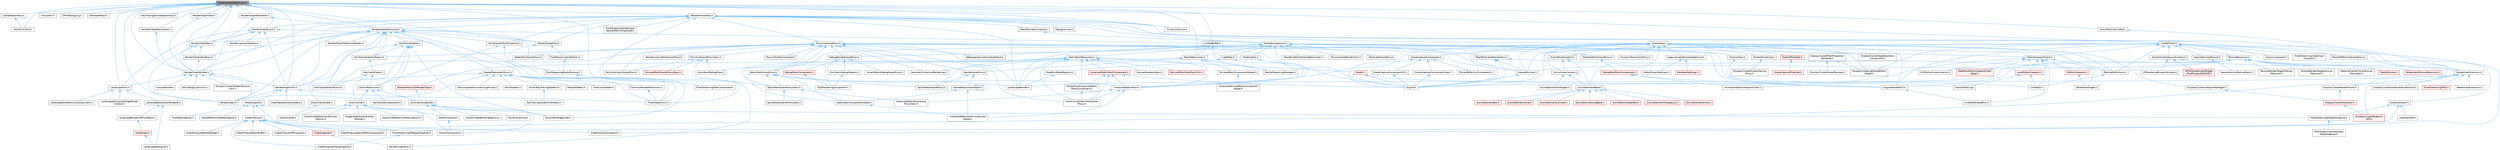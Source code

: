 digraph "RenderGraphDefinitions.h"
{
 // INTERACTIVE_SVG=YES
 // LATEX_PDF_SIZE
  bgcolor="transparent";
  edge [fontname=Helvetica,fontsize=10,labelfontname=Helvetica,labelfontsize=10];
  node [fontname=Helvetica,fontsize=10,shape=box,height=0.2,width=0.4];
  Node1 [id="Node000001",label="RenderGraphDefinitions.h",height=0.2,width=0.4,color="gray40", fillcolor="grey60", style="filled", fontcolor="black",tooltip=" "];
  Node1 -> Node2 [id="edge1_Node000001_Node000002",dir="back",color="steelblue1",style="solid",tooltip=" "];
  Node2 [id="Node000002",label="CachedGeometry.h",height=0.2,width=0.4,color="grey40", fillcolor="white", style="filled",URL="$dc/d60/CachedGeometry_8h.html",tooltip=" "];
  Node2 -> Node3 [id="edge2_Node000002_Node000003",dir="back",color="steelblue1",style="solid",tooltip=" "];
  Node3 [id="Node000003",label="GPUSkinCache.h",height=0.2,width=0.4,color="grey40", fillcolor="white", style="filled",URL="$d0/d2d/GPUSkinCache_8h.html",tooltip=" "];
  Node1 -> Node4 [id="edge3_Node000001_Node000004",dir="back",color="steelblue1",style="solid",tooltip=" "];
  Node4 [id="Node000004",label="FXSystem.h",height=0.2,width=0.4,color="grey40", fillcolor="white", style="filled",URL="$d5/daa/FXSystem_8h.html",tooltip=" "];
  Node1 -> Node5 [id="edge4_Node000001_Node000005",dir="back",color="steelblue1",style="solid",tooltip=" "];
  Node5 [id="Node000005",label="GPUMessaging.h",height=0.2,width=0.4,color="grey40", fillcolor="white", style="filled",URL="$d2/d19/GPUMessaging_8h.html",tooltip=" "];
  Node1 -> Node3 [id="edge5_Node000001_Node000003",dir="back",color="steelblue1",style="solid",tooltip=" "];
  Node1 -> Node6 [id="edge6_Node000001_Node000006",dir="back",color="steelblue1",style="solid",tooltip=" "];
  Node6 [id="Node000006",label="GenerateMips.h",height=0.2,width=0.4,color="grey40", fillcolor="white", style="filled",URL="$db/d90/GenerateMips_8h.html",tooltip=" "];
  Node1 -> Node7 [id="edge7_Node000001_Node000007",dir="back",color="steelblue1",style="solid",tooltip=" "];
  Node7 [id="Node000007",label="LandscapeUtils.h",height=0.2,width=0.4,color="grey40", fillcolor="white", style="filled",URL="$d0/dc0/LandscapeUtils_8h.html",tooltip=" "];
  Node7 -> Node8 [id="edge8_Node000007_Node000008",dir="back",color="steelblue1",style="solid",tooltip=" "];
  Node8 [id="Node000008",label="LandscapeEditLayerMergeRender\lContext.h",height=0.2,width=0.4,color="grey40", fillcolor="white", style="filled",URL="$d1/d40/LandscapeEditLayerMergeRenderContext_8h.html",tooltip=" "];
  Node7 -> Node9 [id="edge9_Node000007_Node000009",dir="back",color="steelblue1",style="solid",tooltip=" "];
  Node9 [id="Node000009",label="LandscapeEditLayerRenderer.h",height=0.2,width=0.4,color="grey40", fillcolor="white", style="filled",URL="$d4/ddf/LandscapeEditLayerRenderer_8h.html",tooltip=" "];
  Node9 -> Node10 [id="edge10_Node000009_Node000010",dir="back",color="steelblue1",style="solid",tooltip=" "];
  Node10 [id="Node000010",label="LandscapeBlueprintBrushBase.h",height=0.2,width=0.4,color="grey40", fillcolor="white", style="filled",URL="$d5/de5/LandscapeBlueprintBrushBase_8h.html",tooltip=" "];
  Node10 -> Node11 [id="edge11_Node000010_Node000011",dir="back",color="steelblue1",style="solid",tooltip=" "];
  Node11 [id="Node000011",label="Landscape.h",height=0.2,width=0.4,color="red", fillcolor="#FFF0F0", style="filled",URL="$d5/dd6/Landscape_8h.html",tooltip=" "];
  Node11 -> Node13 [id="edge12_Node000011_Node000013",dir="back",color="steelblue1",style="solid",tooltip=" "];
  Node13 [id="Node000013",label="LandscapeEditLayer.h",height=0.2,width=0.4,color="grey40", fillcolor="white", style="filled",URL="$d2/d34/LandscapeEditLayer_8h.html",tooltip=" "];
  Node9 -> Node13 [id="edge13_Node000009_Node000013",dir="back",color="steelblue1",style="solid",tooltip=" "];
  Node7 -> Node17 [id="edge14_Node000007_Node000017",dir="back",color="steelblue1",style="solid",tooltip=" "];
  Node17 [id="Node000017",label="LandscapeEditResourcesSubsystem.h",height=0.2,width=0.4,color="grey40", fillcolor="white", style="filled",URL="$db/d28/LandscapeEditResourcesSubsystem_8h.html",tooltip=" "];
  Node1 -> Node18 [id="edge15_Node000001_Node000018",dir="back",color="steelblue1",style="solid",tooltip=" "];
  Node18 [id="Node000018",label="NaniteResources.h",height=0.2,width=0.4,color="grey40", fillcolor="white", style="filled",URL="$d7/d8b/NaniteResources_8h.html",tooltip=" "];
  Node18 -> Node19 [id="edge16_Node000018_Node000019",dir="back",color="steelblue1",style="solid",tooltip=" "];
  Node19 [id="Node000019",label="NaniteSceneProxy.h",height=0.2,width=0.4,color="grey40", fillcolor="white", style="filled",URL="$de/dae/NaniteSceneProxy_8h.html",tooltip=" "];
  Node19 -> Node20 [id="edge17_Node000019_Node000020",dir="back",color="steelblue1",style="solid",tooltip=" "];
  Node20 [id="Node000020",label="NaniteResourcesHelper.h",height=0.2,width=0.4,color="grey40", fillcolor="white", style="filled",URL="$dc/d48/NaniteResourcesHelper_8h.html",tooltip=" "];
  Node20 -> Node21 [id="edge18_Node000020_Node000021",dir="back",color="steelblue1",style="solid",tooltip=" "];
  Node21 [id="Node000021",label="InstancedStaticMeshComponent\lHelper.h",height=0.2,width=0.4,color="grey40", fillcolor="white", style="filled",URL="$dc/dc7/InstancedStaticMeshComponentHelper_8h.html",tooltip=" "];
  Node20 -> Node20 [id="edge19_Node000020_Node000020",dir="back",color="steelblue1",style="solid",tooltip=" "];
  Node20 -> Node22 [id="edge20_Node000020_Node000022",dir="back",color="steelblue1",style="solid",tooltip=" "];
  Node22 [id="Node000022",label="StaticMeshComponentHelper.h",height=0.2,width=0.4,color="grey40", fillcolor="white", style="filled",URL="$dc/dc1/StaticMeshComponentHelper_8h.html",tooltip=" "];
  Node22 -> Node21 [id="edge21_Node000022_Node000021",dir="back",color="steelblue1",style="solid",tooltip=" "];
  Node19 -> Node23 [id="edge22_Node000019_Node000023",dir="back",color="steelblue1",style="solid",tooltip=" "];
  Node23 [id="Node000023",label="SplineMeshSceneProxy.h",height=0.2,width=0.4,color="grey40", fillcolor="white", style="filled",URL="$dd/dcb/SplineMeshSceneProxy_8h.html",tooltip=" "];
  Node18 -> Node24 [id="edge23_Node000018_Node000024",dir="back",color="steelblue1",style="solid",tooltip=" "];
  Node24 [id="Node000024",label="NaniteStreamingManager.h",height=0.2,width=0.4,color="grey40", fillcolor="white", style="filled",URL="$d2/d3f/NaniteStreamingManager_8h.html",tooltip=" "];
  Node18 -> Node25 [id="edge24_Node000018_Node000025",dir="back",color="steelblue1",style="solid",tooltip=" "];
  Node25 [id="Node000025",label="SkinnedMeshComponentHelper.h",height=0.2,width=0.4,color="grey40", fillcolor="white", style="filled",URL="$db/d81/SkinnedMeshComponentHelper_8h.html",tooltip=" "];
  Node25 -> Node26 [id="edge25_Node000025_Node000026",dir="back",color="steelblue1",style="solid",tooltip=" "];
  Node26 [id="Node000026",label="InstancedSkinnedMeshComponent\lHelper.h",height=0.2,width=0.4,color="grey40", fillcolor="white", style="filled",URL="$d1/d86/InstancedSkinnedMeshComponentHelper_8h.html",tooltip=" "];
  Node18 -> Node27 [id="edge26_Node000018_Node000027",dir="back",color="steelblue1",style="solid",tooltip=" "];
  Node27 [id="Node000027",label="StaticMeshSceneProxyDesc.h",height=0.2,width=0.4,color="grey40", fillcolor="white", style="filled",URL="$d0/d31/StaticMeshSceneProxyDesc_8h.html",tooltip=" "];
  Node27 -> Node28 [id="edge27_Node000027_Node000028",dir="back",color="steelblue1",style="solid",tooltip=" "];
  Node28 [id="Node000028",label="InstancedStaticMeshScene\lProxyDesc.h",height=0.2,width=0.4,color="grey40", fillcolor="white", style="filled",URL="$db/dcf/InstancedStaticMeshSceneProxyDesc_8h.html",tooltip=" "];
  Node27 -> Node29 [id="edge28_Node000027_Node000029",dir="back",color="steelblue1",style="solid",tooltip=" "];
  Node29 [id="Node000029",label="SplineMeshSceneProxyDesc.h",height=0.2,width=0.4,color="grey40", fillcolor="white", style="filled",URL="$db/d1b/SplineMeshSceneProxyDesc_8h.html",tooltip=" "];
  Node1 -> Node30 [id="edge29_Node000001_Node000030",dir="back",color="steelblue1",style="solid",tooltip=" "];
  Node30 [id="Node000030",label="PixelShaderUtils.h",height=0.2,width=0.4,color="grey40", fillcolor="white", style="filled",URL="$d1/dc7/PixelShaderUtils_8h.html",tooltip=" "];
  Node1 -> Node31 [id="edge30_Node000001_Node000031",dir="back",color="steelblue1",style="solid",tooltip=" "];
  Node31 [id="Node000031",label="RayTracingSkinnedGeometry.h",height=0.2,width=0.4,color="grey40", fillcolor="white", style="filled",URL="$d3/dea/RayTracingSkinnedGeometry_8h.html",tooltip=" "];
  Node1 -> Node32 [id="edge31_Node000001_Node000032",dir="back",color="steelblue1",style="solid",tooltip=" "];
  Node32 [id="Node000032",label="RenderGraph.h",height=0.2,width=0.4,color="grey40", fillcolor="white", style="filled",URL="$d7/dd9/RenderGraph_8h.html",tooltip=" "];
  Node1 -> Node33 [id="edge32_Node000001_Node000033",dir="back",color="steelblue1",style="solid",tooltip=" "];
  Node33 [id="Node000033",label="RenderGraphBlackboard.h",height=0.2,width=0.4,color="grey40", fillcolor="white", style="filled",URL="$d4/d32/RenderGraphBlackboard_8h.html",tooltip=" "];
  Node33 -> Node34 [id="edge33_Node000033_Node000034",dir="back",color="steelblue1",style="solid",tooltip=" "];
  Node34 [id="Node000034",label="RenderGraphBuilder.h",height=0.2,width=0.4,color="grey40", fillcolor="white", style="filled",URL="$d4/d7b/RenderGraphBuilder_8h.html",tooltip=" "];
  Node34 -> Node35 [id="edge34_Node000034_Node000035",dir="back",color="steelblue1",style="solid",tooltip=" "];
  Node35 [id="Node000035",label="CanvasRender.h",height=0.2,width=0.4,color="grey40", fillcolor="white", style="filled",URL="$d8/d32/CanvasRender_8h.html",tooltip=" "];
  Node34 -> Node36 [id="edge35_Node000034_Node000036",dir="back",color="steelblue1",style="solid",tooltip=" "];
  Node36 [id="Node000036",label="GPUDebugCrashUtils.h",height=0.2,width=0.4,color="grey40", fillcolor="white", style="filled",URL="$d4/df2/GPUDebugCrashUtils_8h.html",tooltip=" "];
  Node34 -> Node37 [id="edge36_Node000034_Node000037",dir="back",color="steelblue1",style="solid",tooltip=" "];
  Node37 [id="Node000037",label="IDisplayClusterShadersTexture\lUtils.h",height=0.2,width=0.4,color="grey40", fillcolor="white", style="filled",URL="$d3/d83/IDisplayClusterShadersTextureUtils_8h.html",tooltip=" "];
  Node34 -> Node7 [id="edge37_Node000034_Node000007",dir="back",color="steelblue1",style="solid",tooltip=" "];
  Node34 -> Node32 [id="edge38_Node000034_Node000032",dir="back",color="steelblue1",style="solid",tooltip=" "];
  Node34 -> Node38 [id="edge39_Node000034_Node000038",dir="back",color="steelblue1",style="solid",tooltip=" "];
  Node38 [id="Node000038",label="RenderGraphUtils.h",height=0.2,width=0.4,color="grey40", fillcolor="white", style="filled",URL="$d6/d45/RenderGraphUtils_8h.html",tooltip=" "];
  Node38 -> Node39 [id="edge40_Node000038_Node000039",dir="back",color="steelblue1",style="solid",tooltip=" "];
  Node39 [id="Node000039",label="ClearReplacementShaders.h",height=0.2,width=0.4,color="grey40", fillcolor="white", style="filled",URL="$d9/d4e/ClearReplacementShaders_8h.html",tooltip=" "];
  Node38 -> Node40 [id="edge41_Node000038_Node000040",dir="back",color="steelblue1",style="solid",tooltip=" "];
  Node40 [id="Node000040",label="MediaCapture.h",height=0.2,width=0.4,color="grey40", fillcolor="white", style="filled",URL="$d2/d9c/MediaCapture_8h.html",tooltip=" "];
  Node40 -> Node41 [id="edge42_Node000040_Node000041",dir="back",color="steelblue1",style="solid",tooltip=" "];
  Node41 [id="Node000041",label="FileMediaCapture.h",height=0.2,width=0.4,color="grey40", fillcolor="white", style="filled",URL="$da/d0b/FileMediaCapture_8h.html",tooltip=" "];
  Node40 -> Node42 [id="edge43_Node000040_Node000042",dir="back",color="steelblue1",style="solid",tooltip=" "];
  Node42 [id="Node000042",label="PixelStreaming2MediaIOCapture.h",height=0.2,width=0.4,color="grey40", fillcolor="white", style="filled",URL="$d3/d67/PixelStreaming2MediaIOCapture_8h.html",tooltip=" "];
  Node42 -> Node43 [id="edge44_Node000042_Node000043",dir="back",color="steelblue1",style="solid",tooltip=" "];
  Node43 [id="Node000043",label="VideoProducerMediaCapture.h",height=0.2,width=0.4,color="grey40", fillcolor="white", style="filled",URL="$db/df1/VideoProducerMediaCapture_8h.html",tooltip=" "];
  Node40 -> Node44 [id="edge45_Node000040_Node000044",dir="back",color="steelblue1",style="solid",tooltip=" "];
  Node44 [id="Node000044",label="PixelStreamingMediaIOCapture.h",height=0.2,width=0.4,color="grey40", fillcolor="white", style="filled",URL="$df/dfa/PixelStreamingMediaIOCapture_8h.html",tooltip=" "];
  Node44 -> Node45 [id="edge46_Node000044_Node000045",dir="back",color="steelblue1",style="solid",tooltip=" "];
  Node45 [id="Node000045",label="PixelStreamingVideoInput\lMediaCapture.h",height=0.2,width=0.4,color="grey40", fillcolor="white", style="filled",URL="$d1/dd3/PixelStreamingVideoInputMediaCapture_8h.html",tooltip=" "];
  Node40 -> Node46 [id="edge47_Node000040_Node000046",dir="back",color="steelblue1",style="solid",tooltip=" "];
  Node46 [id="Node000046",label="SharedMemoryMediaCapture.h",height=0.2,width=0.4,color="grey40", fillcolor="white", style="filled",URL="$d7/d60/SharedMemoryMediaCapture_8h.html",tooltip=" "];
  Node40 -> Node47 [id="edge48_Node000040_Node000047",dir="back",color="steelblue1",style="solid",tooltip=" "];
  Node47 [id="Node000047",label="VideoProducer.h",height=0.2,width=0.4,color="grey40", fillcolor="white", style="filled",URL="$da/d79/VideoProducer_8h.html",tooltip=" "];
  Node47 -> Node42 [id="edge49_Node000047_Node000042",dir="back",color="steelblue1",style="solid",tooltip=" "];
  Node47 -> Node48 [id="edge50_Node000047_Node000048",dir="back",color="steelblue1",style="solid",tooltip=" "];
  Node48 [id="Node000048",label="VideoCapturer.h",height=0.2,width=0.4,color="red", fillcolor="#FFF0F0", style="filled",URL="$d0/da2/VideoCapturer_8h.html",tooltip=" "];
  Node48 -> Node51 [id="edge51_Node000048_Node000051",dir="back",color="steelblue1",style="solid",tooltip=" "];
  Node51 [id="Node000051",label="EpicRtcVideoSink.h",height=0.2,width=0.4,color="grey40", fillcolor="white", style="filled",URL="$d1/d21/EpicRtcVideoSink_8h.html",tooltip=" "];
  Node47 -> Node54 [id="edge52_Node000047_Node000054",dir="back",color="steelblue1",style="solid",tooltip=" "];
  Node54 [id="Node000054",label="VideoProducerBackBuffer.h",height=0.2,width=0.4,color="grey40", fillcolor="white", style="filled",URL="$d0/d18/VideoProducerBackBuffer_8h.html",tooltip=" "];
  Node47 -> Node55 [id="edge53_Node000047_Node000055",dir="back",color="steelblue1",style="solid",tooltip=" "];
  Node55 [id="Node000055",label="VideoProducerBackBufferComposited.h",height=0.2,width=0.4,color="grey40", fillcolor="white", style="filled",URL="$d5/d3e/VideoProducerBackBufferComposited_8h.html",tooltip=" "];
  Node47 -> Node43 [id="edge54_Node000047_Node000043",dir="back",color="steelblue1",style="solid",tooltip=" "];
  Node47 -> Node56 [id="edge55_Node000047_Node000056",dir="back",color="steelblue1",style="solid",tooltip=" "];
  Node56 [id="Node000056",label="VideoProducerPIEViewport.h",height=0.2,width=0.4,color="grey40", fillcolor="white", style="filled",URL="$dc/df8/VideoProducerPIEViewport_8h.html",tooltip=" "];
  Node47 -> Node57 [id="edge56_Node000047_Node000057",dir="back",color="steelblue1",style="solid",tooltip=" "];
  Node57 [id="Node000057",label="VideoProducerRenderTarget.h",height=0.2,width=0.4,color="grey40", fillcolor="white", style="filled",URL="$de/df9/VideoProducerRenderTarget_8h.html",tooltip=" "];
  Node47 -> Node58 [id="edge57_Node000047_Node000058",dir="back",color="steelblue1",style="solid",tooltip=" "];
  Node58 [id="Node000058",label="VideoProducerViewport.h",height=0.2,width=0.4,color="grey40", fillcolor="white", style="filled",URL="$d8/d79/VideoProducerViewport_8h.html",tooltip=" "];
  Node38 -> Node30 [id="edge58_Node000038_Node000030",dir="back",color="steelblue1",style="solid",tooltip=" "];
  Node38 -> Node32 [id="edge59_Node000038_Node000032",dir="back",color="steelblue1",style="solid",tooltip=" "];
  Node1 -> Node34 [id="edge60_Node000001_Node000034",dir="back",color="steelblue1",style="solid",tooltip=" "];
  Node1 -> Node59 [id="edge61_Node000001_Node000059",dir="back",color="steelblue1",style="solid",tooltip=" "];
  Node59 [id="Node000059",label="RenderGraphEvent.h",height=0.2,width=0.4,color="grey40", fillcolor="white", style="filled",URL="$db/dbb/RenderGraphEvent_8h.html",tooltip=" "];
  Node59 -> Node7 [id="edge62_Node000059_Node000007",dir="back",color="steelblue1",style="solid",tooltip=" "];
  Node59 -> Node30 [id="edge63_Node000059_Node000030",dir="back",color="steelblue1",style="solid",tooltip=" "];
  Node59 -> Node60 [id="edge64_Node000059_Node000060",dir="back",color="steelblue1",style="solid",tooltip=" "];
  Node60 [id="Node000060",label="RenderCaptureInterface.h",height=0.2,width=0.4,color="grey40", fillcolor="white", style="filled",URL="$da/da8/RenderCaptureInterface_8h.html",tooltip=" "];
  Node59 -> Node34 [id="edge65_Node000059_Node000034",dir="back",color="steelblue1",style="solid",tooltip=" "];
  Node59 -> Node61 [id="edge66_Node000059_Node000061",dir="back",color="steelblue1",style="solid",tooltip=" "];
  Node61 [id="Node000061",label="RenderGraphPass.h",height=0.2,width=0.4,color="grey40", fillcolor="white", style="filled",URL="$de/d49/RenderGraphPass_8h.html",tooltip=" "];
  Node61 -> Node32 [id="edge67_Node000061_Node000032",dir="back",color="steelblue1",style="solid",tooltip=" "];
  Node61 -> Node34 [id="edge68_Node000061_Node000034",dir="back",color="steelblue1",style="solid",tooltip=" "];
  Node61 -> Node62 [id="edge69_Node000061_Node000062",dir="back",color="steelblue1",style="solid",tooltip=" "];
  Node62 [id="Node000062",label="RenderGraphValidation.h",height=0.2,width=0.4,color="grey40", fillcolor="white", style="filled",URL="$db/dc5/RenderGraphValidation_8h.html",tooltip=" "];
  Node62 -> Node34 [id="edge70_Node000062_Node000034",dir="back",color="steelblue1",style="solid",tooltip=" "];
  Node59 -> Node38 [id="edge71_Node000059_Node000038",dir="back",color="steelblue1",style="solid",tooltip=" "];
  Node1 -> Node63 [id="edge72_Node000001_Node000063",dir="back",color="steelblue1",style="solid",tooltip=" "];
  Node63 [id="Node000063",label="RenderGraphParameter.h",height=0.2,width=0.4,color="grey40", fillcolor="white", style="filled",URL="$da/d5a/RenderGraphParameter_8h.html",tooltip=" "];
  Node63 -> Node61 [id="edge73_Node000063_Node000061",dir="back",color="steelblue1",style="solid",tooltip=" "];
  Node63 -> Node64 [id="edge74_Node000063_Node000064",dir="back",color="steelblue1",style="solid",tooltip=" "];
  Node64 [id="Node000064",label="RenderGraphResources.h",height=0.2,width=0.4,color="grey40", fillcolor="white", style="filled",URL="$da/da0/RenderGraphResources_8h.html",tooltip=" "];
  Node64 -> Node65 [id="edge75_Node000064_Node000065",dir="back",color="steelblue1",style="solid",tooltip=" "];
  Node65 [id="Node000065",label="HairCardsVertexFactory.h",height=0.2,width=0.4,color="grey40", fillcolor="white", style="filled",URL="$de/d8e/HairCardsVertexFactory_8h.html",tooltip=" "];
  Node64 -> Node66 [id="edge76_Node000064_Node000066",dir="back",color="steelblue1",style="solid",tooltip=" "];
  Node66 [id="Node000066",label="HairStrandsDatas.h",height=0.2,width=0.4,color="grey40", fillcolor="white", style="filled",URL="$d6/daf/HairStrandsDatas_8h.html",tooltip=" "];
  Node66 -> Node67 [id="edge77_Node000066_Node000067",dir="back",color="steelblue1",style="solid",tooltip=" "];
  Node67 [id="Node000067",label="GroomAsset.h",height=0.2,width=0.4,color="grey40", fillcolor="white", style="filled",URL="$d8/df1/GroomAsset_8h.html",tooltip=" "];
  Node67 -> Node68 [id="edge78_Node000067_Node000068",dir="back",color="steelblue1",style="solid",tooltip=" "];
  Node68 [id="Node000068",label="GroomCache.h",height=0.2,width=0.4,color="grey40", fillcolor="white", style="filled",URL="$d7/d6e/GroomCache_8h.html",tooltip=" "];
  Node67 -> Node69 [id="edge79_Node000067_Node000069",dir="back",color="steelblue1",style="solid",tooltip=" "];
  Node69 [id="Node000069",label="GroomComponent.h",height=0.2,width=0.4,color="grey40", fillcolor="white", style="filled",URL="$de/d2e/GroomComponent_8h.html",tooltip=" "];
  Node67 -> Node70 [id="edge80_Node000067_Node000070",dir="back",color="steelblue1",style="solid",tooltip=" "];
  Node70 [id="Node000070",label="GroomCreateFollicleMaskOptions.h",height=0.2,width=0.4,color="grey40", fillcolor="white", style="filled",URL="$d7/d8b/GroomCreateFollicleMaskOptions_8h.html",tooltip=" "];
  Node67 -> Node71 [id="edge81_Node000067_Node000071",dir="back",color="steelblue1",style="solid",tooltip=" "];
  Node71 [id="Node000071",label="GroomCreateStrandsTextures\lOptions.h",height=0.2,width=0.4,color="grey40", fillcolor="white", style="filled",URL="$da/dfc/GroomCreateStrandsTexturesOptions_8h.html",tooltip=" "];
  Node67 -> Node72 [id="edge82_Node000067_Node000072",dir="back",color="steelblue1",style="solid",tooltip=" "];
  Node72 [id="Node000072",label="GroomInstance.h",height=0.2,width=0.4,color="grey40", fillcolor="white", style="filled",URL="$dd/d47/GroomInstance_8h.html",tooltip=" "];
  Node72 -> Node69 [id="edge83_Node000072_Node000069",dir="back",color="steelblue1",style="solid",tooltip=" "];
  Node67 -> Node73 [id="edge84_Node000067_Node000073",dir="back",color="steelblue1",style="solid",tooltip=" "];
  Node73 [id="Node000073",label="NiagaraDataInterfaceHair\lStrands.h",height=0.2,width=0.4,color="grey40", fillcolor="white", style="filled",URL="$da/dd2/NiagaraDataInterfaceHairStrands_8h.html",tooltip=" "];
  Node66 -> Node74 [id="edge85_Node000066_Node000074",dir="back",color="steelblue1",style="solid",tooltip=" "];
  Node74 [id="Node000074",label="GroomBindingAsset.h",height=0.2,width=0.4,color="grey40", fillcolor="white", style="filled",URL="$de/d26/GroomBindingAsset_8h.html",tooltip=" "];
  Node74 -> Node75 [id="edge86_Node000074_Node000075",dir="back",color="steelblue1",style="solid",tooltip=" "];
  Node75 [id="Node000075",label="GroomBindingBuilder.h",height=0.2,width=0.4,color="grey40", fillcolor="white", style="filled",URL="$d2/d2f/GroomBindingBuilder_8h.html",tooltip=" "];
  Node74 -> Node69 [id="edge87_Node000074_Node000069",dir="back",color="steelblue1",style="solid",tooltip=" "];
  Node74 -> Node76 [id="edge88_Node000074_Node000076",dir="back",color="steelblue1",style="solid",tooltip=" "];
  Node76 [id="Node000076",label="GroomCreateBindingOptions.h",height=0.2,width=0.4,color="grey40", fillcolor="white", style="filled",URL="$d5/dba/GroomCreateBindingOptions_8h.html",tooltip=" "];
  Node74 -> Node72 [id="edge89_Node000074_Node000072",dir="back",color="steelblue1",style="solid",tooltip=" "];
  Node74 -> Node77 [id="edge90_Node000074_Node000077",dir="back",color="steelblue1",style="solid",tooltip=" "];
  Node77 [id="Node000077",label="HairStrandsCore.h",height=0.2,width=0.4,color="grey40", fillcolor="white", style="filled",URL="$d7/def/HairStrandsCore_8h.html",tooltip=" "];
  Node66 -> Node75 [id="edge91_Node000066_Node000075",dir="back",color="steelblue1",style="solid",tooltip=" "];
  Node66 -> Node78 [id="edge92_Node000066_Node000078",dir="back",color="steelblue1",style="solid",tooltip=" "];
  Node78 [id="Node000078",label="GroomCacheData.h",height=0.2,width=0.4,color="grey40", fillcolor="white", style="filled",URL="$d3/d80/GroomCacheData_8h.html",tooltip=" "];
  Node78 -> Node68 [id="edge93_Node000078_Node000068",dir="back",color="steelblue1",style="solid",tooltip=" "];
  Node66 -> Node79 [id="edge94_Node000066_Node000079",dir="back",color="steelblue1",style="solid",tooltip=" "];
  Node79 [id="Node000079",label="GroomResources.h",height=0.2,width=0.4,color="grey40", fillcolor="white", style="filled",URL="$d0/d70/GroomResources_8h.html",tooltip=" "];
  Node79 -> Node67 [id="edge95_Node000079_Node000067",dir="back",color="steelblue1",style="solid",tooltip=" "];
  Node79 -> Node74 [id="edge96_Node000079_Node000074",dir="back",color="steelblue1",style="solid",tooltip=" "];
  Node79 -> Node80 [id="edge97_Node000079_Node000080",dir="back",color="steelblue1",style="solid",tooltip=" "];
  Node80 [id="Node000080",label="HairStrandsInterpolation.h",height=0.2,width=0.4,color="grey40", fillcolor="white", style="filled",URL="$de/dab/HairStrandsInterpolation_8h.html",tooltip=" "];
  Node66 -> Node81 [id="edge98_Node000066_Node000081",dir="back",color="steelblue1",style="solid",tooltip=" "];
  Node81 [id="Node000081",label="HairStrandsVertexFactory.h",height=0.2,width=0.4,color="grey40", fillcolor="white", style="filled",URL="$d0/d1c/HairStrandsVertexFactory_8h.html",tooltip=" "];
  Node81 -> Node82 [id="edge99_Node000081_Node000082",dir="back",color="steelblue1",style="solid",tooltip=" "];
  Node82 [id="Node000082",label="HairCardsDatas.h",height=0.2,width=0.4,color="grey40", fillcolor="white", style="filled",URL="$da/d01/HairCardsDatas_8h.html",tooltip=" "];
  Node82 -> Node79 [id="edge100_Node000082_Node000079",dir="back",color="steelblue1",style="solid",tooltip=" "];
  Node82 -> Node65 [id="edge101_Node000082_Node000065",dir="back",color="steelblue1",style="solid",tooltip=" "];
  Node64 -> Node83 [id="edge102_Node000064_Node000083",dir="back",color="steelblue1",style="solid",tooltip=" "];
  Node83 [id="Node000083",label="HairStrandsMeshProjection.h",height=0.2,width=0.4,color="grey40", fillcolor="white", style="filled",URL="$d9/d55/HairStrandsMeshProjection_8h.html",tooltip=" "];
  Node83 -> Node75 [id="edge103_Node000083_Node000075",dir="back",color="steelblue1",style="solid",tooltip=" "];
  Node83 -> Node79 [id="edge104_Node000083_Node000079",dir="back",color="steelblue1",style="solid",tooltip=" "];
  Node64 -> Node81 [id="edge105_Node000064_Node000081",dir="back",color="steelblue1",style="solid",tooltip=" "];
  Node64 -> Node30 [id="edge106_Node000064_Node000030",dir="back",color="steelblue1",style="solid",tooltip=" "];
  Node64 -> Node32 [id="edge107_Node000064_Node000032",dir="back",color="steelblue1",style="solid",tooltip=" "];
  Node64 -> Node34 [id="edge108_Node000064_Node000034",dir="back",color="steelblue1",style="solid",tooltip=" "];
  Node64 -> Node61 [id="edge109_Node000064_Node000061",dir="back",color="steelblue1",style="solid",tooltip=" "];
  Node64 -> Node38 [id="edge110_Node000064_Node000038",dir="back",color="steelblue1",style="solid",tooltip=" "];
  Node64 -> Node62 [id="edge111_Node000064_Node000062",dir="back",color="steelblue1",style="solid",tooltip=" "];
  Node64 -> Node84 [id="edge112_Node000064_Node000084",dir="back",color="steelblue1",style="solid",tooltip=" "];
  Node84 [id="Node000084",label="RenderTargetPool.h",height=0.2,width=0.4,color="grey40", fillcolor="white", style="filled",URL="$d5/d5a/RenderTargetPool_8h.html",tooltip=" "];
  Node84 -> Node85 [id="edge113_Node000084_Node000085",dir="back",color="steelblue1",style="solid",tooltip=" "];
  Node85 [id="Node000085",label="PixelStreamingMediaTexture.h",height=0.2,width=0.4,color="grey40", fillcolor="white", style="filled",URL="$dc/d93/PixelStreamingMediaTexture_8h.html",tooltip=" "];
  Node85 -> Node86 [id="edge114_Node000085_Node000086",dir="back",color="steelblue1",style="solid",tooltip=" "];
  Node86 [id="Node000086",label="PixelStreamingPeerComponent.h",height=0.2,width=0.4,color="grey40", fillcolor="white", style="filled",URL="$de/d4d/PixelStreamingPeerComponent_8h.html",tooltip=" "];
  Node84 -> Node87 [id="edge115_Node000084_Node000087",dir="back",color="steelblue1",style="solid",tooltip=" "];
  Node87 [id="Node000087",label="PixelStreamingVideoSink.h",height=0.2,width=0.4,color="grey40", fillcolor="white", style="filled",URL="$da/deb/PixelStreamingVideoSink_8h.html",tooltip=" "];
  Node87 -> Node85 [id="edge116_Node000087_Node000085",dir="back",color="steelblue1",style="solid",tooltip=" "];
  Node64 -> Node88 [id="edge117_Node000064_Node000088",dir="back",color="steelblue1",style="solid",tooltip=" "];
  Node88 [id="Node000088",label="ShaderParameterStruct.h",height=0.2,width=0.4,color="grey40", fillcolor="white", style="filled",URL="$dc/d10/ShaderParameterStruct_8h.html",tooltip=" "];
  Node88 -> Node89 [id="edge118_Node000088_Node000089",dir="back",color="steelblue1",style="solid",tooltip=" "];
  Node89 [id="Node000089",label="BinkShaders.h",height=0.2,width=0.4,color="grey40", fillcolor="white", style="filled",URL="$d8/d97/BinkShaders_8h.html",tooltip=" "];
  Node88 -> Node90 [id="edge119_Node000088_Node000090",dir="back",color="steelblue1",style="solid",tooltip=" "];
  Node90 [id="Node000090",label="BuiltInRayTracingShaders.h",height=0.2,width=0.4,color="grey40", fillcolor="white", style="filled",URL="$d4/d9b/BuiltInRayTracingShaders_8h.html",tooltip=" "];
  Node90 -> Node91 [id="edge120_Node000090_Node000091",dir="back",color="steelblue1",style="solid",tooltip=" "];
  Node91 [id="Node000091",label="RayTracingValidationShaders.h",height=0.2,width=0.4,color="grey40", fillcolor="white", style="filled",URL="$d2/d6c/RayTracingValidationShaders_8h.html",tooltip=" "];
  Node88 -> Node92 [id="edge121_Node000088_Node000092",dir="back",color="steelblue1",style="solid",tooltip=" "];
  Node92 [id="Node000092",label="CommonRenderResources.h",height=0.2,width=0.4,color="grey40", fillcolor="white", style="filled",URL="$d3/d27/CommonRenderResources_8h.html",tooltip=" "];
  Node92 -> Node30 [id="edge122_Node000092_Node000030",dir="back",color="steelblue1",style="solid",tooltip=" "];
  Node88 -> Node93 [id="edge123_Node000088_Node000093",dir="back",color="steelblue1",style="solid",tooltip=" "];
  Node93 [id="Node000093",label="MediaShaders.h",height=0.2,width=0.4,color="grey40", fillcolor="white", style="filled",URL="$de/dcb/MediaShaders_8h.html",tooltip=" "];
  Node88 -> Node94 [id="edge124_Node000088_Node000094",dir="back",color="steelblue1",style="solid",tooltip=" "];
  Node94 [id="Node000094",label="OneColorShader.h",height=0.2,width=0.4,color="grey40", fillcolor="white", style="filled",URL="$dc/d2c/OneColorShader_8h.html",tooltip=" "];
  Node88 -> Node30 [id="edge125_Node000088_Node000030",dir="back",color="steelblue1",style="solid",tooltip=" "];
  Node88 -> Node95 [id="edge126_Node000088_Node000095",dir="back",color="steelblue1",style="solid",tooltip=" "];
  Node95 [id="Node000095",label="PrecomputedVolumetricLightmap.h",height=0.2,width=0.4,color="grey40", fillcolor="white", style="filled",URL="$d8/d75/PrecomputedVolumetricLightmap_8h.html",tooltip=" "];
  Node88 -> Node32 [id="edge127_Node000088_Node000032",dir="back",color="steelblue1",style="solid",tooltip=" "];
  Node88 -> Node38 [id="edge128_Node000088_Node000038",dir="back",color="steelblue1",style="solid",tooltip=" "];
  Node64 -> Node96 [id="edge129_Node000064_Node000096",dir="back",color="steelblue1",style="solid",tooltip=" "];
  Node96 [id="Node000096",label="SkeletalMeshDeformerHelpers.h",height=0.2,width=0.4,color="grey40", fillcolor="white", style="filled",URL="$de/dc7/SkeletalMeshDeformerHelpers_8h.html",tooltip=" "];
  Node64 -> Node97 [id="edge130_Node000064_Node000097",dir="back",color="steelblue1",style="solid",tooltip=" "];
  Node97 [id="Node000097",label="UnifiedBuffer.h",height=0.2,width=0.4,color="grey40", fillcolor="white", style="filled",URL="$d3/d39/UnifiedBuffer_8h.html",tooltip=" "];
  Node97 -> Node18 [id="edge131_Node000097_Node000018",dir="back",color="steelblue1",style="solid",tooltip=" "];
  Node97 -> Node24 [id="edge132_Node000097_Node000024",dir="back",color="steelblue1",style="solid",tooltip=" "];
  Node64 -> Node98 [id="edge133_Node000064_Node000098",dir="back",color="steelblue1",style="solid",tooltip=" "];
  Node98 [id="Node000098",label="WaterMeshSceneProxy.h",height=0.2,width=0.4,color="grey40", fillcolor="white", style="filled",URL="$d2/d6c/WaterMeshSceneProxy_8h.html",tooltip=" "];
  Node1 -> Node61 [id="edge134_Node000001_Node000061",dir="back",color="steelblue1",style="solid",tooltip=" "];
  Node1 -> Node64 [id="edge135_Node000001_Node000064",dir="back",color="steelblue1",style="solid",tooltip=" "];
  Node1 -> Node99 [id="edge136_Node000001_Node000099",dir="back",color="steelblue1",style="solid",tooltip=" "];
  Node99 [id="Node000099",label="RenderGraphTrace.h",height=0.2,width=0.4,color="grey40", fillcolor="white", style="filled",URL="$dd/da5/RenderGraphTrace_8h.html",tooltip=" "];
  Node99 -> Node34 [id="edge137_Node000099_Node000034",dir="back",color="steelblue1",style="solid",tooltip=" "];
  Node1 -> Node38 [id="edge138_Node000001_Node000038",dir="back",color="steelblue1",style="solid",tooltip=" "];
  Node1 -> Node62 [id="edge139_Node000001_Node000062",dir="back",color="steelblue1",style="solid",tooltip=" "];
  Node1 -> Node84 [id="edge140_Node000001_Node000084",dir="back",color="steelblue1",style="solid",tooltip=" "];
  Node1 -> Node100 [id="edge141_Node000001_Node000100",dir="back",color="steelblue1",style="solid",tooltip=" "];
  Node100 [id="Node000100",label="RendererInterface.h",height=0.2,width=0.4,color="grey40", fillcolor="white", style="filled",URL="$d1/db7/RendererInterface_8h.html",tooltip=" "];
  Node100 -> Node101 [id="edge142_Node000100_Node000101",dir="back",color="steelblue1",style="solid",tooltip=" "];
  Node101 [id="Node000101",label="DebugCanvas.h",height=0.2,width=0.4,color="grey40", fillcolor="white", style="filled",URL="$df/d5a/DebugCanvas_8h.html",tooltip=" "];
  Node100 -> Node51 [id="edge143_Node000100_Node000051",dir="back",color="steelblue1",style="solid",tooltip=" "];
  Node100 -> Node83 [id="edge144_Node000100_Node000083",dir="back",color="steelblue1",style="solid",tooltip=" "];
  Node100 -> Node102 [id="edge145_Node000100_Node000102",dir="back",color="steelblue1",style="solid",tooltip=" "];
  Node102 [id="Node000102",label="LandscapeRender.h",height=0.2,width=0.4,color="grey40", fillcolor="white", style="filled",URL="$df/d67/LandscapeRender_8h.html",tooltip=" "];
  Node100 -> Node103 [id="edge146_Node000100_Node000103",dir="back",color="steelblue1",style="solid",tooltip=" "];
  Node103 [id="Node000103",label="MeshElementCollector.h",height=0.2,width=0.4,color="grey40", fillcolor="white", style="filled",URL="$d2/dbe/MeshElementCollector_8h.html",tooltip=" "];
  Node103 -> Node104 [id="edge147_Node000103_Node000104",dir="back",color="steelblue1",style="solid",tooltip=" "];
  Node104 [id="Node000104",label="SceneManagement.h",height=0.2,width=0.4,color="grey40", fillcolor="white", style="filled",URL="$de/db9/SceneManagement_8h.html",tooltip=" "];
  Node104 -> Node105 [id="edge148_Node000104_Node000105",dir="back",color="steelblue1",style="solid",tooltip=" "];
  Node105 [id="Node000105",label="EditorViewportClient.h",height=0.2,width=0.4,color="grey40", fillcolor="white", style="filled",URL="$d4/d41/EditorViewportClient_8h.html",tooltip=" "];
  Node105 -> Node106 [id="edge149_Node000105_Node000106",dir="back",color="steelblue1",style="solid",tooltip=" "];
  Node106 [id="Node000106",label="AnimationEditorViewportClient.h",height=0.2,width=0.4,color="grey40", fillcolor="white", style="filled",URL="$d1/d45/AnimationEditorViewportClient_8h.html",tooltip=" "];
  Node105 -> Node107 [id="edge150_Node000105_Node000107",dir="back",color="steelblue1",style="solid",tooltip=" "];
  Node107 [id="Node000107",label="DataflowEditorViewportClient\lBase.h",height=0.2,width=0.4,color="red", fillcolor="#FFF0F0", style="filled",URL="$d8/ddd/DataflowEditorViewportClientBase_8h.html",tooltip=" "];
  Node105 -> Node110 [id="edge151_Node000105_Node000110",dir="back",color="steelblue1",style="solid",tooltip=" "];
  Node110 [id="Node000110",label="ISCSEditorCustomization.h",height=0.2,width=0.4,color="grey40", fillcolor="white", style="filled",URL="$de/d19/ISCSEditorCustomization_8h.html",tooltip=" "];
  Node105 -> Node111 [id="edge152_Node000105_Node000111",dir="back",color="steelblue1",style="solid",tooltip=" "];
  Node111 [id="Node000111",label="LevelEditorViewport.h",height=0.2,width=0.4,color="red", fillcolor="#FFF0F0", style="filled",URL="$d4/ddf/LevelEditorViewport_8h.html",tooltip=" "];
  Node111 -> Node116 [id="edge153_Node000111_Node000116",dir="back",color="steelblue1",style="solid",tooltip=" "];
  Node116 [id="Node000116",label="FractureTool.cpp",height=0.2,width=0.4,color="grey40", fillcolor="white", style="filled",URL="$dc/d9a/FractureTool_8cpp.html",tooltip=" "];
  Node111 -> Node117 [id="edge154_Node000111_Node000117",dir="back",color="steelblue1",style="solid",tooltip=" "];
  Node117 [id="Node000117",label="UnrealEd.h",height=0.2,width=0.4,color="grey40", fillcolor="white", style="filled",URL="$d2/d5f/UnrealEd_8h.html",tooltip=" "];
  Node105 -> Node118 [id="edge155_Node000105_Node000118",dir="back",color="steelblue1",style="solid",tooltip=" "];
  Node118 [id="Node000118",label="SEditorViewport.h",height=0.2,width=0.4,color="red", fillcolor="#FFF0F0", style="filled",URL="$dd/de0/SEditorViewport_8h.html",tooltip=" "];
  Node118 -> Node128 [id="edge156_Node000118_Node000128",dir="back",color="steelblue1",style="solid",tooltip=" "];
  Node128 [id="Node000128",label="SSkeletonWidget.h",height=0.2,width=0.4,color="grey40", fillcolor="white", style="filled",URL="$dd/da7/SSkeletonWidget_8h.html",tooltip=" "];
  Node105 -> Node128 [id="edge157_Node000105_Node000128",dir="back",color="steelblue1",style="solid",tooltip=" "];
  Node105 -> Node117 [id="edge158_Node000105_Node000117",dir="back",color="steelblue1",style="solid",tooltip=" "];
  Node105 -> Node129 [id="edge159_Node000105_Node000129",dir="back",color="steelblue1",style="solid",tooltip=" "];
  Node129 [id="Node000129",label="UnrealEdSharedPCH.h",height=0.2,width=0.4,color="grey40", fillcolor="white", style="filled",URL="$d1/de6/UnrealEdSharedPCH_8h.html",tooltip=" "];
  Node104 -> Node130 [id="edge160_Node000104_Node000130",dir="back",color="steelblue1",style="solid",tooltip=" "];
  Node130 [id="Node000130",label="Engine.h",height=0.2,width=0.4,color="grey40", fillcolor="white", style="filled",URL="$d1/d34/Public_2Engine_8h.html",tooltip=" "];
  Node104 -> Node131 [id="edge161_Node000104_Node000131",dir="back",color="steelblue1",style="solid",tooltip=" "];
  Node131 [id="Node000131",label="EngineMinimal.h",height=0.2,width=0.4,color="grey40", fillcolor="white", style="filled",URL="$d0/d2c/EngineMinimal_8h.html",tooltip=" "];
  Node131 -> Node130 [id="edge162_Node000131_Node000130",dir="back",color="steelblue1",style="solid",tooltip=" "];
  Node104 -> Node132 [id="edge163_Node000104_Node000132",dir="back",color="steelblue1",style="solid",tooltip=" "];
  Node132 [id="Node000132",label="EngineSharedPCH.h",height=0.2,width=0.4,color="grey40", fillcolor="white", style="filled",URL="$dc/dbb/EngineSharedPCH_8h.html",tooltip=" "];
  Node132 -> Node129 [id="edge164_Node000132_Node000129",dir="back",color="steelblue1",style="solid",tooltip=" "];
  Node104 -> Node133 [id="edge165_Node000104_Node000133",dir="back",color="steelblue1",style="solid",tooltip=" "];
  Node133 [id="Node000133",label="FractureTool.h",height=0.2,width=0.4,color="grey40", fillcolor="white", style="filled",URL="$d4/d30/FractureTool_8h.html",tooltip=" "];
  Node133 -> Node116 [id="edge166_Node000133_Node000116",dir="back",color="steelblue1",style="solid",tooltip=" "];
  Node104 -> Node134 [id="edge167_Node000104_Node000134",dir="back",color="steelblue1",style="solid",tooltip=" "];
  Node134 [id="Node000134",label="HeterogeneousVolumeInterface.h",height=0.2,width=0.4,color="grey40", fillcolor="white", style="filled",URL="$d3/de3/HeterogeneousVolumeInterface_8h.html",tooltip=" "];
  Node104 -> Node102 [id="edge168_Node000104_Node000102",dir="back",color="steelblue1",style="solid",tooltip=" "];
  Node104 -> Node135 [id="edge169_Node000104_Node000135",dir="back",color="steelblue1",style="solid",tooltip=" "];
  Node135 [id="Node000135",label="LightMap.h",height=0.2,width=0.4,color="grey40", fillcolor="white", style="filled",URL="$d1/d76/LightMap_8h.html",tooltip=" "];
  Node135 -> Node136 [id="edge170_Node000135_Node000136",dir="back",color="steelblue1",style="solid",tooltip=" "];
  Node136 [id="Node000136",label="InstancedStaticMesh.h",height=0.2,width=0.4,color="grey40", fillcolor="white", style="filled",URL="$dd/d89/InstancedStaticMesh_8h.html",tooltip=" "];
  Node136 -> Node137 [id="edge171_Node000136_Node000137",dir="back",color="steelblue1",style="solid",tooltip=" "];
  Node137 [id="Node000137",label="HierarchicalStaticMeshScene\lProxy.h",height=0.2,width=0.4,color="grey40", fillcolor="white", style="filled",URL="$d3/d4d/HierarchicalStaticMeshSceneProxy_8h.html",tooltip=" "];
  Node136 -> Node21 [id="edge172_Node000136_Node000021",dir="back",color="steelblue1",style="solid",tooltip=" "];
  Node136 -> Node28 [id="edge173_Node000136_Node000028",dir="back",color="steelblue1",style="solid",tooltip=" "];
  Node135 -> Node138 [id="edge174_Node000135_Node000138",dir="back",color="steelblue1",style="solid",tooltip=" "];
  Node138 [id="Node000138",label="MapBuildDataRegistry.h",height=0.2,width=0.4,color="grey40", fillcolor="white", style="filled",URL="$df/dac/MapBuildDataRegistry_8h.html",tooltip=" "];
  Node138 -> Node102 [id="edge175_Node000138_Node000102",dir="back",color="steelblue1",style="solid",tooltip=" "];
  Node104 -> Node139 [id="edge176_Node000104_Node000139",dir="back",color="steelblue1",style="solid",tooltip=" "];
  Node139 [id="Node000139",label="MeshBuilderOneFrameResources.h",height=0.2,width=0.4,color="grey40", fillcolor="white", style="filled",URL="$df/d7c/MeshBuilderOneFrameResources_8h.html",tooltip=" "];
  Node104 -> Node140 [id="edge177_Node000104_Node000140",dir="back",color="steelblue1",style="solid",tooltip=" "];
  Node140 [id="Node000140",label="MeshParticleVertexFactory.h",height=0.2,width=0.4,color="grey40", fillcolor="white", style="filled",URL="$d5/d83/MeshParticleVertexFactory_8h.html",tooltip=" "];
  Node140 -> Node130 [id="edge178_Node000140_Node000130",dir="back",color="steelblue1",style="solid",tooltip=" "];
  Node140 -> Node131 [id="edge179_Node000140_Node000131",dir="back",color="steelblue1",style="solid",tooltip=" "];
  Node140 -> Node141 [id="edge180_Node000140_Node000141",dir="back",color="steelblue1",style="solid",tooltip=" "];
  Node141 [id="Node000141",label="ParticleDefinitions.h",height=0.2,width=0.4,color="grey40", fillcolor="white", style="filled",URL="$db/dde/ParticleDefinitions_8h.html",tooltip=" "];
  Node141 -> Node117 [id="edge181_Node000141_Node000117",dir="back",color="steelblue1",style="solid",tooltip=" "];
  Node104 -> Node18 [id="edge182_Node000104_Node000018",dir="back",color="steelblue1",style="solid",tooltip=" "];
  Node104 -> Node141 [id="edge183_Node000104_Node000141",dir="back",color="steelblue1",style="solid",tooltip=" "];
  Node104 -> Node142 [id="edge184_Node000104_Node000142",dir="back",color="steelblue1",style="solid",tooltip=" "];
  Node142 [id="Node000142",label="PhysicsAssetRenderUtils.h",height=0.2,width=0.4,color="grey40", fillcolor="white", style="filled",URL="$d2/dee/PhysicsAssetRenderUtils_8h.html",tooltip=" "];
  Node104 -> Node143 [id="edge185_Node000104_Node000143",dir="back",color="steelblue1",style="solid",tooltip=" "];
  Node143 [id="Node000143",label="RectLightSceneProxy.h",height=0.2,width=0.4,color="grey40", fillcolor="white", style="filled",URL="$d4/d78/RectLightSceneProxy_8h.html",tooltip=" "];
  Node104 -> Node144 [id="edge186_Node000104_Node000144",dir="back",color="steelblue1",style="solid",tooltip=" "];
  Node144 [id="Node000144",label="ShadowMap.h",height=0.2,width=0.4,color="grey40", fillcolor="white", style="filled",URL="$d1/ddb/ShadowMap_8h.html",tooltip=" "];
  Node144 -> Node136 [id="edge187_Node000144_Node000136",dir="back",color="steelblue1",style="solid",tooltip=" "];
  Node104 -> Node145 [id="edge188_Node000104_Node000145",dir="back",color="steelblue1",style="solid",tooltip=" "];
  Node145 [id="Node000145",label="StaticMeshResources.h",height=0.2,width=0.4,color="grey40", fillcolor="white", style="filled",URL="$d0/db7/StaticMeshResources_8h.html",tooltip=" "];
  Node145 -> Node146 [id="edge189_Node000145_Node000146",dir="back",color="steelblue1",style="solid",tooltip=" "];
  Node146 [id="Node000146",label="CanvasRendererItem.h",height=0.2,width=0.4,color="grey40", fillcolor="white", style="filled",URL="$d7/d93/CanvasRendererItem_8h.html",tooltip=" "];
  Node145 -> Node147 [id="edge190_Node000145_Node000147",dir="back",color="steelblue1",style="solid",tooltip=" "];
  Node147 [id="Node000147",label="DerivedMeshDataTaskUtils.h",height=0.2,width=0.4,color="red", fillcolor="#FFF0F0", style="filled",URL="$d2/d98/DerivedMeshDataTaskUtils_8h.html",tooltip=" "];
  Node145 -> Node223 [id="edge191_Node000145_Node000223",dir="back",color="steelblue1",style="solid",tooltip=" "];
  Node223 [id="Node000223",label="GeometryCollectionRendering.h",height=0.2,width=0.4,color="grey40", fillcolor="white", style="filled",URL="$dc/d68/GeometryCollectionRendering_8h.html",tooltip=" "];
  Node145 -> Node224 [id="edge192_Node000145_Node000224",dir="back",color="steelblue1",style="solid",tooltip=" "];
  Node224 [id="Node000224",label="HierarchicalInstancedStatic\lMeshComponent.h",height=0.2,width=0.4,color="grey40", fillcolor="white", style="filled",URL="$d3/ddb/HierarchicalInstancedStaticMeshComponent_8h.html",tooltip=" "];
  Node224 -> Node137 [id="edge193_Node000224_Node000137",dir="back",color="steelblue1",style="solid",tooltip=" "];
  Node145 -> Node137 [id="edge194_Node000145_Node000137",dir="back",color="steelblue1",style="solid",tooltip=" "];
  Node145 -> Node136 [id="edge195_Node000145_Node000136",dir="back",color="steelblue1",style="solid",tooltip=" "];
  Node145 -> Node225 [id="edge196_Node000145_Node000225",dir="back",color="steelblue1",style="solid",tooltip=" "];
  Node225 [id="Node000225",label="InstancedStaticMeshComponent.h",height=0.2,width=0.4,color="red", fillcolor="#FFF0F0", style="filled",URL="$d8/d5d/InstancedStaticMeshComponent_8h.html",tooltip=" "];
  Node225 -> Node130 [id="edge197_Node000225_Node000130",dir="back",color="steelblue1",style="solid",tooltip=" "];
  Node225 -> Node224 [id="edge198_Node000225_Node000224",dir="back",color="steelblue1",style="solid",tooltip=" "];
  Node225 -> Node137 [id="edge199_Node000225_Node000137",dir="back",color="steelblue1",style="solid",tooltip=" "];
  Node225 -> Node136 [id="edge200_Node000225_Node000136",dir="back",color="steelblue1",style="solid",tooltip=" "];
  Node145 -> Node102 [id="edge201_Node000145_Node000102",dir="back",color="steelblue1",style="solid",tooltip=" "];
  Node145 -> Node231 [id="edge202_Node000145_Node000231",dir="back",color="steelblue1",style="solid",tooltip=" "];
  Node231 [id="Node000231",label="Model.h",height=0.2,width=0.4,color="red", fillcolor="#FFF0F0", style="filled",URL="$dd/d63/Public_2Model_8h.html",tooltip=" "];
  Node231 -> Node130 [id="edge203_Node000231_Node000130",dir="back",color="steelblue1",style="solid",tooltip=" "];
  Node231 -> Node132 [id="edge204_Node000231_Node000132",dir="back",color="steelblue1",style="solid",tooltip=" "];
  Node145 -> Node235 [id="edge205_Node000145_Node000235",dir="back",color="steelblue1",style="solid",tooltip=" "];
  Node235 [id="Node000235",label="SkeletalMeshLODRenderData.h",height=0.2,width=0.4,color="red", fillcolor="#FFF0F0", style="filled",URL="$d0/d5a/SkeletalMeshLODRenderData_8h.html",tooltip=" "];
  Node235 -> Node74 [id="edge206_Node000235_Node000074",dir="back",color="steelblue1",style="solid",tooltip=" "];
  Node145 -> Node23 [id="edge207_Node000145_Node000023",dir="back",color="steelblue1",style="solid",tooltip=" "];
  Node145 -> Node22 [id="edge208_Node000145_Node000022",dir="back",color="steelblue1",style="solid",tooltip=" "];
  Node104 -> Node238 [id="edge209_Node000104_Node000238",dir="back",color="steelblue1",style="solid",tooltip=" "];
  Node238 [id="Node000238",label="StaticMeshSceneProxy.h",height=0.2,width=0.4,color="grey40", fillcolor="white", style="filled",URL="$d8/d6d/StaticMeshSceneProxy_8h.html",tooltip=" "];
  Node238 -> Node136 [id="edge210_Node000238_Node000136",dir="back",color="steelblue1",style="solid",tooltip=" "];
  Node238 -> Node102 [id="edge211_Node000238_Node000102",dir="back",color="steelblue1",style="solid",tooltip=" "];
  Node238 -> Node23 [id="edge212_Node000238_Node000023",dir="back",color="steelblue1",style="solid",tooltip=" "];
  Node238 -> Node22 [id="edge213_Node000238_Node000022",dir="back",color="steelblue1",style="solid",tooltip=" "];
  Node238 -> Node27 [id="edge214_Node000238_Node000027",dir="back",color="steelblue1",style="solid",tooltip=" "];
  Node100 -> Node239 [id="edge215_Node000100_Node000239",dir="back",color="steelblue1",style="solid",tooltip=" "];
  Node239 [id="Node000239",label="PixelStreamingVideoInput\lBackBufferComposited.h",height=0.2,width=0.4,color="grey40", fillcolor="white", style="filled",URL="$d8/d36/PixelStreamingVideoInputBackBufferComposited_8h.html",tooltip=" "];
  Node100 -> Node240 [id="edge216_Node000100_Node000240",dir="back",color="steelblue1",style="solid",tooltip=" "];
  Node240 [id="Node000240",label="PrimitiveSceneProxy.h",height=0.2,width=0.4,color="grey40", fillcolor="white", style="filled",URL="$dc/d1e/PrimitiveSceneProxy_8h.html",tooltip=" "];
  Node240 -> Node241 [id="edge217_Node000240_Node000241",dir="back",color="steelblue1",style="solid",tooltip=" "];
  Node241 [id="Node000241",label="AnimNextDebugDraw.h",height=0.2,width=0.4,color="grey40", fillcolor="white", style="filled",URL="$dd/de1/AnimNextDebugDraw_8h.html",tooltip=" "];
  Node240 -> Node149 [id="edge218_Node000240_Node000149",dir="back",color="steelblue1",style="solid",tooltip=" "];
  Node149 [id="Node000149",label="BaseDynamicMeshSceneProxy.h",height=0.2,width=0.4,color="grey40", fillcolor="white", style="filled",URL="$d2/dee/BaseDynamicMeshSceneProxy_8h.html",tooltip=" "];
  Node240 -> Node242 [id="edge219_Node000240_Node000242",dir="back",color="steelblue1",style="solid",tooltip=" "];
  Node242 [id="Node000242",label="DebugRenderSceneProxy.h",height=0.2,width=0.4,color="grey40", fillcolor="white", style="filled",URL="$dc/db2/DebugRenderSceneProxy_8h.html",tooltip=" "];
  Node242 -> Node243 [id="edge220_Node000242_Node000243",dir="back",color="steelblue1",style="solid",tooltip=" "];
  Node243 [id="Node000243",label="DebugDrawComponent.h",height=0.2,width=0.4,color="red", fillcolor="#FFF0F0", style="filled",URL="$d9/dae/DebugDrawComponent_8h.html",tooltip=" "];
  Node243 -> Node244 [id="edge221_Node000243_Node000244",dir="back",color="steelblue1",style="solid",tooltip=" "];
  Node244 [id="Node000244",label="EQSRenderingComponent.h",height=0.2,width=0.4,color="grey40", fillcolor="white", style="filled",URL="$df/d63/EQSRenderingComponent_8h.html",tooltip=" "];
  Node242 -> Node244 [id="edge222_Node000242_Node000244",dir="back",color="steelblue1",style="solid",tooltip=" "];
  Node242 -> Node247 [id="edge223_Node000242_Node000247",dir="back",color="steelblue1",style="solid",tooltip=" "];
  Node247 [id="Node000247",label="EnvQueryDebugHelpers.h",height=0.2,width=0.4,color="grey40", fillcolor="white", style="filled",URL="$de/dda/EnvQueryDebugHelpers_8h.html",tooltip=" "];
  Node247 -> Node244 [id="edge224_Node000247_Node000244",dir="back",color="steelblue1",style="solid",tooltip=" "];
  Node242 -> Node248 [id="edge225_Node000242_Node000248",dir="back",color="steelblue1",style="solid",tooltip=" "];
  Node248 [id="Node000248",label="SmartObjectDebugSceneProxy.h",height=0.2,width=0.4,color="grey40", fillcolor="white", style="filled",URL="$dd/df5/SmartObjectDebugSceneProxy_8h.html",tooltip=" "];
  Node240 -> Node130 [id="edge226_Node000240_Node000130",dir="back",color="steelblue1",style="solid",tooltip=" "];
  Node240 -> Node131 [id="edge227_Node000240_Node000131",dir="back",color="steelblue1",style="solid",tooltip=" "];
  Node240 -> Node132 [id="edge228_Node000240_Node000132",dir="back",color="steelblue1",style="solid",tooltip=" "];
  Node240 -> Node223 [id="edge229_Node000240_Node000223",dir="back",color="steelblue1",style="solid",tooltip=" "];
  Node240 -> Node65 [id="edge230_Node000240_Node000065",dir="back",color="steelblue1",style="solid",tooltip=" "];
  Node240 -> Node81 [id="edge231_Node000240_Node000081",dir="back",color="steelblue1",style="solid",tooltip=" "];
  Node240 -> Node134 [id="edge232_Node000240_Node000134",dir="back",color="steelblue1",style="solid",tooltip=" "];
  Node240 -> Node137 [id="edge233_Node000240_Node000137",dir="back",color="steelblue1",style="solid",tooltip=" "];
  Node240 -> Node102 [id="edge234_Node000240_Node000102",dir="back",color="steelblue1",style="solid",tooltip=" "];
  Node240 -> Node19 [id="edge235_Node000240_Node000019",dir="back",color="steelblue1",style="solid",tooltip=" "];
  Node240 -> Node249 [id="edge236_Node000240_Node000249",dir="back",color="steelblue1",style="solid",tooltip=" "];
  Node249 [id="Node000249",label="ParticleSystemSceneProxy.h",height=0.2,width=0.4,color="grey40", fillcolor="white", style="filled",URL="$dd/d25/ParticleSystemSceneProxy_8h.html",tooltip=" "];
  Node240 -> Node250 [id="edge237_Node000240_Node000250",dir="back",color="steelblue1",style="solid",tooltip=" "];
  Node250 [id="Node000250",label="PhysicsFieldComponent.h",height=0.2,width=0.4,color="grey40", fillcolor="white", style="filled",URL="$dd/d76/PhysicsFieldComponent_8h.html",tooltip=" "];
  Node240 -> Node251 [id="edge238_Node000240_Node000251",dir="back",color="steelblue1",style="solid",tooltip=" "];
  Node251 [id="Node000251",label="PrimitiveSceneProxyDesc.h",height=0.2,width=0.4,color="grey40", fillcolor="white", style="filled",URL="$d8/d20/PrimitiveSceneProxyDesc_8h.html",tooltip=" "];
  Node251 -> Node241 [id="edge239_Node000251_Node000241",dir="back",color="steelblue1",style="solid",tooltip=" "];
  Node251 -> Node249 [id="edge240_Node000251_Node000249",dir="back",color="steelblue1",style="solid",tooltip=" "];
  Node251 -> Node252 [id="edge241_Node000251_Node000252",dir="back",color="steelblue1",style="solid",tooltip=" "];
  Node252 [id="Node000252",label="SkinnedMeshSceneProxyDesc.h",height=0.2,width=0.4,color="red", fillcolor="#FFF0F0", style="filled",URL="$dd/d6b/SkinnedMeshSceneProxyDesc_8h.html",tooltip=" "];
  Node251 -> Node27 [id="edge242_Node000251_Node000027",dir="back",color="steelblue1",style="solid",tooltip=" "];
  Node240 -> Node256 [id="edge243_Node000240_Node000256",dir="back",color="steelblue1",style="solid",tooltip=" "];
  Node256 [id="Node000256",label="SkeletalMeshSceneProxy.h",height=0.2,width=0.4,color="grey40", fillcolor="white", style="filled",URL="$de/de8/SkeletalMeshSceneProxy_8h.html",tooltip=" "];
  Node256 -> Node257 [id="edge244_Node000256_Node000257",dir="back",color="steelblue1",style="solid",tooltip=" "];
  Node257 [id="Node000257",label="DebugSkelMeshComponent.h",height=0.2,width=0.4,color="red", fillcolor="#FFF0F0", style="filled",URL="$d5/d33/DebugSkelMeshComponent_8h.html",tooltip=" "];
  Node257 -> Node106 [id="edge245_Node000257_Node000106",dir="back",color="steelblue1",style="solid",tooltip=" "];
  Node257 -> Node117 [id="edge246_Node000257_Node000117",dir="back",color="steelblue1",style="solid",tooltip=" "];
  Node240 -> Node238 [id="edge247_Node000240_Node000238",dir="back",color="steelblue1",style="solid",tooltip=" "];
  Node240 -> Node98 [id="edge248_Node000240_Node000098",dir="back",color="steelblue1",style="solid",tooltip=" "];
  Node100 -> Node34 [id="edge249_Node000100_Node000034",dir="back",color="steelblue1",style="solid",tooltip=" "];
  Node100 -> Node59 [id="edge250_Node000100_Node000059",dir="back",color="steelblue1",style="solid",tooltip=" "];
  Node100 -> Node64 [id="edge251_Node000100_Node000064",dir="back",color="steelblue1",style="solid",tooltip=" "];
  Node100 -> Node38 [id="edge252_Node000100_Node000038",dir="back",color="steelblue1",style="solid",tooltip=" "];
  Node100 -> Node84 [id="edge253_Node000100_Node000084",dir="back",color="steelblue1",style="solid",tooltip=" "];
  Node100 -> Node104 [id="edge254_Node000100_Node000104",dir="back",color="steelblue1",style="solid",tooltip=" "];
  Node100 -> Node259 [id="edge255_Node000100_Node000259",dir="back",color="steelblue1",style="solid",tooltip=" "];
  Node259 [id="Node000259",label="SceneView.h",height=0.2,width=0.4,color="grey40", fillcolor="white", style="filled",URL="$d0/d2a/SceneView_8h.html",tooltip=" "];
  Node259 -> Node242 [id="edge256_Node000259_Node000242",dir="back",color="steelblue1",style="solid",tooltip=" "];
  Node259 -> Node260 [id="edge257_Node000259_Node000260",dir="back",color="steelblue1",style="solid",tooltip=" "];
  Node260 [id="Node000260",label="DisplayClusterLightCardEditor\lHelper.h",height=0.2,width=0.4,color="grey40", fillcolor="white", style="filled",URL="$d5/d0b/DisplayClusterLightCardEditorHelper_8h.html",tooltip=" "];
  Node259 -> Node261 [id="edge258_Node000259_Node000261",dir="back",color="steelblue1",style="solid",tooltip=" "];
  Node261 [id="Node000261",label="DisplayClusterMeshProjection\lRenderer.h",height=0.2,width=0.4,color="grey40", fillcolor="white", style="filled",URL="$d5/d85/DisplayClusterMeshProjectionRenderer_8h.html",tooltip=" "];
  Node261 -> Node260 [id="edge259_Node000261_Node000260",dir="back",color="steelblue1",style="solid",tooltip=" "];
  Node261 -> Node262 [id="edge260_Node000261_Node000262",dir="back",color="steelblue1",style="solid",tooltip=" "];
  Node262 [id="Node000262",label="IDisplayClusterScenePreview.h",height=0.2,width=0.4,color="grey40", fillcolor="white", style="filled",URL="$dc/dce/IDisplayClusterScenePreview_8h.html",tooltip=" "];
  Node259 -> Node263 [id="edge261_Node000259_Node000263",dir="back",color="steelblue1",style="solid",tooltip=" "];
  Node263 [id="Node000263",label="DisplayClusterStageGeometry\lComponent.h",height=0.2,width=0.4,color="grey40", fillcolor="white", style="filled",URL="$d2/df3/DisplayClusterStageGeometryComponent_8h.html",tooltip=" "];
  Node259 -> Node264 [id="edge262_Node000259_Node000264",dir="back",color="steelblue1",style="solid",tooltip=" "];
  Node264 [id="Node000264",label="DynamicResolutionProxy.h",height=0.2,width=0.4,color="grey40", fillcolor="white", style="filled",URL="$de/d4c/DynamicResolutionProxy_8h.html",tooltip=" "];
  Node259 -> Node130 [id="edge263_Node000259_Node000130",dir="back",color="steelblue1",style="solid",tooltip=" "];
  Node259 -> Node131 [id="edge264_Node000259_Node000131",dir="back",color="steelblue1",style="solid",tooltip=" "];
  Node259 -> Node132 [id="edge265_Node000259_Node000132",dir="back",color="steelblue1",style="solid",tooltip=" "];
  Node259 -> Node265 [id="edge266_Node000259_Node000265",dir="back",color="steelblue1",style="solid",tooltip=" "];
  Node265 [id="Node000265",label="GizmoElementBase.h",height=0.2,width=0.4,color="grey40", fillcolor="white", style="filled",URL="$d5/d19/GizmoElementBase_8h.html",tooltip=" "];
  Node265 -> Node266 [id="edge267_Node000265_Node000266",dir="back",color="steelblue1",style="solid",tooltip=" "];
  Node266 [id="Node000266",label="GizmoElementArrow.h",height=0.2,width=0.4,color="red", fillcolor="#FFF0F0", style="filled",URL="$df/d5b/GizmoElementArrow_8h.html",tooltip=" "];
  Node265 -> Node268 [id="edge268_Node000265_Node000268",dir="back",color="steelblue1",style="solid",tooltip=" "];
  Node268 [id="Node000268",label="GizmoElementBox.h",height=0.2,width=0.4,color="red", fillcolor="#FFF0F0", style="filled",URL="$d6/d7f/GizmoElementBox_8h.html",tooltip=" "];
  Node265 -> Node269 [id="edge269_Node000265_Node000269",dir="back",color="steelblue1",style="solid",tooltip=" "];
  Node269 [id="Node000269",label="GizmoElementCone.h",height=0.2,width=0.4,color="red", fillcolor="#FFF0F0", style="filled",URL="$dc/dca/GizmoElementCone_8h.html",tooltip=" "];
  Node265 -> Node270 [id="edge270_Node000265_Node000270",dir="back",color="steelblue1",style="solid",tooltip=" "];
  Node270 [id="Node000270",label="GizmoElementCylinder.h",height=0.2,width=0.4,color="red", fillcolor="#FFF0F0", style="filled",URL="$da/dff/GizmoElementCylinder_8h.html",tooltip=" "];
  Node265 -> Node271 [id="edge271_Node000265_Node000271",dir="back",color="steelblue1",style="solid",tooltip=" "];
  Node271 [id="Node000271",label="GizmoElementLineBase.h",height=0.2,width=0.4,color="red", fillcolor="#FFF0F0", style="filled",URL="$d4/d1b/GizmoElementLineBase_8h.html",tooltip=" "];
  Node265 -> Node279 [id="edge272_Node000265_Node000279",dir="back",color="steelblue1",style="solid",tooltip=" "];
  Node279 [id="Node000279",label="GizmoElementSphere.h",height=0.2,width=0.4,color="red", fillcolor="#FFF0F0", style="filled",URL="$df/d53/GizmoElementSphere_8h.html",tooltip=" "];
  Node265 -> Node280 [id="edge273_Node000265_Node000280",dir="back",color="steelblue1",style="solid",tooltip=" "];
  Node280 [id="Node000280",label="GizmoElementTriangleList.h",height=0.2,width=0.4,color="red", fillcolor="#FFF0F0", style="filled",URL="$dc/dc3/GizmoElementTriangleList_8h.html",tooltip=" "];
  Node259 -> Node281 [id="edge274_Node000259_Node000281",dir="back",color="steelblue1",style="solid",tooltip=" "];
  Node281 [id="Node000281",label="GizmoRenderingUtil.h",height=0.2,width=0.4,color="grey40", fillcolor="white", style="filled",URL="$d0/d40/GizmoRenderingUtil_8h.html",tooltip=" "];
  Node281 -> Node265 [id="edge275_Node000281_Node000265",dir="back",color="steelblue1",style="solid",tooltip=" "];
  Node281 -> Node282 [id="edge276_Node000281_Node000282",dir="back",color="steelblue1",style="solid",tooltip=" "];
  Node282 [id="Node000282",label="GizmoViewContext.h",height=0.2,width=0.4,color="grey40", fillcolor="white", style="filled",URL="$dd/d1a/GizmoViewContext_8h.html",tooltip=" "];
  Node282 -> Node265 [id="edge277_Node000282_Node000265",dir="back",color="steelblue1",style="solid",tooltip=" "];
  Node282 -> Node283 [id="edge278_Node000282_Node000283",dir="back",color="steelblue1",style="solid",tooltip=" "];
  Node283 [id="Node000283",label="GizmoElementHitTargets.h",height=0.2,width=0.4,color="grey40", fillcolor="white", style="filled",URL="$da/d23/GizmoElementHitTargets_8h.html",tooltip=" "];
  Node259 -> Node282 [id="edge279_Node000259_Node000282",dir="back",color="steelblue1",style="solid",tooltip=" "];
  Node259 -> Node284 [id="edge280_Node000259_Node000284",dir="back",color="steelblue1",style="solid",tooltip=" "];
  Node284 [id="Node000284",label="IDisplayClusterViewportManager.h",height=0.2,width=0.4,color="grey40", fillcolor="white", style="filled",URL="$db/da9/IDisplayClusterViewportManager_8h.html",tooltip=" "];
  Node284 -> Node285 [id="edge281_Node000284_Node000285",dir="back",color="steelblue1",style="solid",tooltip=" "];
  Node285 [id="Node000285",label="DisplayClusterRootActor.h",height=0.2,width=0.4,color="red", fillcolor="#FFF0F0", style="filled",URL="$d0/d41/DisplayClusterRootActor_8h.html",tooltip=" "];
  Node285 -> Node288 [id="edge282_Node000285_Node000288",dir="back",color="steelblue1",style="solid",tooltip=" "];
  Node288 [id="Node000288",label="IDisplayClusterBlueprint\lAPI.h",height=0.2,width=0.4,color="red", fillcolor="#FFF0F0", style="filled",URL="$d6/dd6/IDisplayClusterBlueprintAPI_8h.html",tooltip=" "];
  Node259 -> Node136 [id="edge283_Node000259_Node000136",dir="back",color="steelblue1",style="solid",tooltip=" "];
  Node259 -> Node290 [id="edge284_Node000259_Node000290",dir="back",color="steelblue1",style="solid",tooltip=" "];
  Node290 [id="Node000290",label="LegacyScreenPercentageDriver.h",height=0.2,width=0.4,color="grey40", fillcolor="white", style="filled",URL="$d7/db3/LegacyScreenPercentageDriver_8h.html",tooltip=" "];
  Node290 -> Node291 [id="edge285_Node000290_Node000291",dir="back",color="steelblue1",style="solid",tooltip=" "];
  Node291 [id="Node000291",label="EditorProjectSettings.h",height=0.2,width=0.4,color="grey40", fillcolor="white", style="filled",URL="$d5/d1a/EditorProjectSettings_8h.html",tooltip=" "];
  Node290 -> Node292 [id="edge286_Node000290_Node000292",dir="back",color="steelblue1",style="solid",tooltip=" "];
  Node292 [id="Node000292",label="RendererSettings.h",height=0.2,width=0.4,color="red", fillcolor="#FFF0F0", style="filled",URL="$d4/db4/RendererSettings_8h.html",tooltip=" "];
  Node259 -> Node141 [id="edge287_Node000259_Node000141",dir="back",color="steelblue1",style="solid",tooltip=" "];
  Node259 -> Node294 [id="edge288_Node000259_Node000294",dir="back",color="steelblue1",style="solid",tooltip=" "];
  Node294 [id="Node000294",label="SceneCaptureComponent.h",height=0.2,width=0.4,color="grey40", fillcolor="white", style="filled",URL="$d2/d59/SceneCaptureComponent_8h.html",tooltip=" "];
  Node294 -> Node130 [id="edge289_Node000294_Node000130",dir="back",color="steelblue1",style="solid",tooltip=" "];
  Node294 -> Node295 [id="edge290_Node000294_Node000295",dir="back",color="steelblue1",style="solid",tooltip=" "];
  Node295 [id="Node000295",label="PlanarReflectionComponent.h",height=0.2,width=0.4,color="grey40", fillcolor="white", style="filled",URL="$db/d56/PlanarReflectionComponent_8h.html",tooltip=" "];
  Node294 -> Node296 [id="edge291_Node000294_Node000296",dir="back",color="steelblue1",style="solid",tooltip=" "];
  Node296 [id="Node000296",label="SceneCaptureComponent2D.h",height=0.2,width=0.4,color="grey40", fillcolor="white", style="filled",URL="$d1/dc3/SceneCaptureComponent2D_8h.html",tooltip=" "];
  Node296 -> Node130 [id="edge292_Node000296_Node000130",dir="back",color="steelblue1",style="solid",tooltip=" "];
  Node294 -> Node297 [id="edge293_Node000294_Node000297",dir="back",color="steelblue1",style="solid",tooltip=" "];
  Node297 [id="Node000297",label="SceneCaptureComponentCube.h",height=0.2,width=0.4,color="grey40", fillcolor="white", style="filled",URL="$db/d12/SceneCaptureComponentCube_8h.html",tooltip=" "];
  Node297 -> Node130 [id="edge294_Node000297_Node000130",dir="back",color="steelblue1",style="solid",tooltip=" "];
  Node259 -> Node298 [id="edge295_Node000259_Node000298",dir="back",color="steelblue1",style="solid",tooltip=" "];
  Node298 [id="Node000298",label="ScreenRendering.h",height=0.2,width=0.4,color="grey40", fillcolor="white", style="filled",URL="$d8/d7a/ScreenRendering_8h.html",tooltip=" "];
  Node298 -> Node299 [id="edge296_Node000298_Node000299",dir="back",color="steelblue1",style="solid",tooltip=" "];
  Node299 [id="Node000299",label="IDisplayClusterDisplayDevice\lProxy.h",height=0.2,width=0.4,color="grey40", fillcolor="white", style="filled",URL="$dd/d48/IDisplayClusterDisplayDeviceProxy_8h.html",tooltip=" "];
  Node259 -> Node300 [id="edge297_Node000259_Node000300",dir="back",color="steelblue1",style="solid",tooltip=" "];
  Node300 [id="Node000300",label="SpatialPhotoSet.h",height=0.2,width=0.4,color="red", fillcolor="#FFF0F0", style="filled",URL="$d4/de6/SpatialPhotoSet_8h.html",tooltip=" "];
  Node300 -> Node301 [id="edge298_Node000300_Node000301",dir="back",color="steelblue1",style="solid",tooltip=" "];
  Node301 [id="Node000301",label="SceneCapturePhotoSet.h",height=0.2,width=0.4,color="red", fillcolor="#FFF0F0", style="filled",URL="$da/d6b/SceneCapturePhotoSet_8h.html",tooltip=" "];
  Node100 -> Node304 [id="edge299_Node000100_Node000304",dir="back",color="steelblue1",style="solid",tooltip=" "];
  Node304 [id="Node000304",label="SceneViewExtension.h",height=0.2,width=0.4,color="grey40", fillcolor="white", style="filled",URL="$d0/d0d/SceneViewExtension_8h.html",tooltip=" "];
  Node304 -> Node305 [id="edge300_Node000304_Node000305",dir="back",color="steelblue1",style="solid",tooltip=" "];
  Node305 [id="Node000305",label="DisplayClusterRenderFrame.h",height=0.2,width=0.4,color="grey40", fillcolor="white", style="filled",URL="$d2/d86/DisplayClusterRenderFrame_8h.html",tooltip=" "];
  Node305 -> Node285 [id="edge301_Node000305_Node000285",dir="back",color="steelblue1",style="solid",tooltip=" "];
  Node304 -> Node306 [id="edge302_Node000304_Node000306",dir="back",color="steelblue1",style="solid",tooltip=" "];
  Node306 [id="Node000306",label="DisplayClusterSceneViewExtensions.h",height=0.2,width=0.4,color="grey40", fillcolor="white", style="filled",URL="$db/dda/DisplayClusterSceneViewExtensions_8h.html",tooltip=" "];
  Node304 -> Node288 [id="edge303_Node000304_Node000288",dir="back",color="steelblue1",style="solid",tooltip=" "];
  Node304 -> Node102 [id="edge304_Node000304_Node000102",dir="back",color="steelblue1",style="solid",tooltip=" "];
  Node304 -> Node307 [id="edge305_Node000304_Node000307",dir="back",color="steelblue1",style="solid",tooltip=" "];
  Node307 [id="Node000307",label="PixelStreamingHMD.h",height=0.2,width=0.4,color="red", fillcolor="#FFF0F0", style="filled",URL="$de/dbd/PixelStreamingHMD_8h.html",tooltip=" "];
  Node304 -> Node309 [id="edge306_Node000304_Node000309",dir="back",color="steelblue1",style="solid",tooltip=" "];
  Node309 [id="Node000309",label="WaterViewExtension.h",height=0.2,width=0.4,color="grey40", fillcolor="white", style="filled",URL="$d0/d46/WaterViewExtension_8h.html",tooltip=" "];
  Node100 -> Node55 [id="edge307_Node000100_Node000055",dir="back",color="steelblue1",style="solid",tooltip=" "];
  Node100 -> Node310 [id="edge308_Node000100_Node000310",dir="back",color="steelblue1",style="solid",tooltip=" "];
  Node310 [id="Node000310",label="VisualizeTexture.h",height=0.2,width=0.4,color="grey40", fillcolor="white", style="filled",URL="$d8/d94/VisualizeTexture_8h.html",tooltip=" "];
  Node1 -> Node311 [id="edge309_Node000001_Node000311",dir="back",color="steelblue1",style="solid",tooltip=" "];
  Node311 [id="Node000311",label="SceneTexturesConfig.h",height=0.2,width=0.4,color="grey40", fillcolor="white", style="filled",URL="$d7/d90/SceneTexturesConfig_8h.html",tooltip=" "];
  Node311 -> Node304 [id="edge310_Node000311_Node000304",dir="back",color="steelblue1",style="solid",tooltip=" "];
  Node1 -> Node97 [id="edge311_Node000001_Node000097",dir="back",color="steelblue1",style="solid",tooltip=" "];
  Node1 -> Node312 [id="edge312_Node000001_Node000312",dir="back",color="steelblue1",style="solid",tooltip=" "];
  Node312 [id="Node000312",label="UnrealClient.h",height=0.2,width=0.4,color="grey40", fillcolor="white", style="filled",URL="$d8/daf/UnrealClient_8h.html",tooltip=" "];
  Node312 -> Node260 [id="edge313_Node000312_Node000260",dir="back",color="steelblue1",style="solid",tooltip=" "];
  Node312 -> Node313 [id="edge314_Node000312_Node000313",dir="back",color="steelblue1",style="solid",tooltip=" "];
  Node313 [id="Node000313",label="DummyViewport.h",height=0.2,width=0.4,color="grey40", fillcolor="white", style="filled",URL="$db/d20/DummyViewport_8h.html",tooltip=" "];
  Node312 -> Node105 [id="edge315_Node000312_Node000105",dir="back",color="steelblue1",style="solid",tooltip=" "];
  Node312 -> Node130 [id="edge316_Node000312_Node000130",dir="back",color="steelblue1",style="solid",tooltip=" "];
  Node312 -> Node131 [id="edge317_Node000312_Node000131",dir="back",color="steelblue1",style="solid",tooltip=" "];
  Node312 -> Node132 [id="edge318_Node000312_Node000132",dir="back",color="steelblue1",style="solid",tooltip=" "];
  Node312 -> Node141 [id="edge319_Node000312_Node000141",dir="back",color="steelblue1",style="solid",tooltip=" "];
  Node312 -> Node314 [id="edge320_Node000312_Node000314",dir="back",color="steelblue1",style="solid",tooltip=" "];
  Node314 [id="Node000314",label="PixelStreamingVideoInput\lViewport.h",height=0.2,width=0.4,color="grey40", fillcolor="white", style="filled",URL="$d1/dbc/PixelStreamingVideoInputViewport_8h.html",tooltip=" "];
  Node312 -> Node315 [id="edge321_Node000312_Node000315",dir="back",color="steelblue1",style="solid",tooltip=" "];
  Node315 [id="Node000315",label="PlanarReflectionSceneProxy.h",height=0.2,width=0.4,color="grey40", fillcolor="white", style="filled",URL="$d7/df8/PlanarReflectionSceneProxy_8h.html",tooltip=" "];
  Node312 -> Node316 [id="edge322_Node000312_Node000316",dir="back",color="steelblue1",style="solid",tooltip=" "];
  Node316 [id="Node000316",label="SceneViewExtensionContext.h",height=0.2,width=0.4,color="grey40", fillcolor="white", style="filled",URL="$d6/d1c/SceneViewExtensionContext_8h.html",tooltip=" "];
  Node316 -> Node304 [id="edge323_Node000316_Node000304",dir="back",color="steelblue1",style="solid",tooltip=" "];
  Node316 -> Node317 [id="edge324_Node000316_Node000317",dir="back",color="steelblue1",style="solid",tooltip=" "];
  Node317 [id="Node000317",label="VPFullScreenUserWidget\l_PostProcessWithSVE.h",height=0.2,width=0.4,color="red", fillcolor="#FFF0F0", style="filled",URL="$d3/d04/VPFullScreenUserWidget__PostProcessWithSVE_8h.html",tooltip=" "];
  Node316 -> Node319 [id="edge325_Node000316_Node000319",dir="back",color="steelblue1",style="solid",tooltip=" "];
  Node319 [id="Node000319",label="VPRenderingBlueprintLibrary.h",height=0.2,width=0.4,color="grey40", fillcolor="white", style="filled",URL="$d6/d6f/VPRenderingBlueprintLibrary_8h.html",tooltip=" "];
  Node312 -> Node320 [id="edge326_Node000312_Node000320",dir="back",color="steelblue1",style="solid",tooltip=" "];
  Node320 [id="Node000320",label="SceneViewport.h",height=0.2,width=0.4,color="grey40", fillcolor="white", style="filled",URL="$d2/d22/SceneViewport_8h.html",tooltip=" "];
  Node320 -> Node321 [id="edge327_Node000320_Node000321",dir="back",color="steelblue1",style="solid",tooltip=" "];
  Node321 [id="Node000321",label="InputHandler.h",height=0.2,width=0.4,color="grey40", fillcolor="white", style="filled",URL="$df/d2f/InputHandler_8h.html",tooltip=" "];
  Node320 -> Node42 [id="edge328_Node000320_Node000042",dir="back",color="steelblue1",style="solid",tooltip=" "];
  Node320 -> Node44 [id="edge329_Node000320_Node000044",dir="back",color="steelblue1",style="solid",tooltip=" "];
  Node312 -> Node322 [id="edge330_Node000312_Node000322",dir="back",color="steelblue1",style="solid",tooltip=" "];
  Node322 [id="Node000322",label="SparseVolumeTexture.h",height=0.2,width=0.4,color="grey40", fillcolor="white", style="filled",URL="$d4/df8/SparseVolumeTexture_8h.html",tooltip=" "];
  Node322 -> Node323 [id="edge331_Node000322_Node000323",dir="back",color="steelblue1",style="solid",tooltip=" "];
  Node323 [id="Node000323",label="SparseVolumeTextureData.h",height=0.2,width=0.4,color="grey40", fillcolor="white", style="filled",URL="$db/dcc/SparseVolumeTextureData_8h.html",tooltip=" "];
  Node312 -> Node324 [id="edge332_Node000312_Node000324",dir="back",color="steelblue1",style="solid",tooltip=" "];
  Node324 [id="Node000324",label="TextureResource.h",height=0.2,width=0.4,color="grey40", fillcolor="white", style="filled",URL="$dd/df3/TextureResource_8h.html",tooltip=" "];
  Node324 -> Node130 [id="edge333_Node000324_Node000130",dir="back",color="steelblue1",style="solid",tooltip=" "];
  Node324 -> Node131 [id="edge334_Node000324_Node000131",dir="back",color="steelblue1",style="solid",tooltip=" "];
  Node324 -> Node132 [id="edge335_Node000324_Node000132",dir="back",color="steelblue1",style="solid",tooltip=" "];
  Node324 -> Node325 [id="edge336_Node000324_Node000325",dir="back",color="steelblue1",style="solid",tooltip=" "];
  Node325 [id="Node000325",label="MaterialCacheVirtualTexture\lDescriptor.h",height=0.2,width=0.4,color="grey40", fillcolor="white", style="filled",URL="$d7/d4c/MaterialCacheVirtualTextureDescriptor_8h.html",tooltip=" "];
  Node324 -> Node141 [id="edge337_Node000324_Node000141",dir="back",color="steelblue1",style="solid",tooltip=" "];
  Node324 -> Node326 [id="edge338_Node000324_Node000326",dir="back",color="steelblue1",style="solid",tooltip=" "];
  Node326 [id="Node000326",label="SlateTextures.h",height=0.2,width=0.4,color="red", fillcolor="#FFF0F0", style="filled",URL="$df/d06/SlateTextures_8h.html",tooltip=" "];
  Node324 -> Node330 [id="edge339_Node000324_Node000330",dir="back",color="steelblue1",style="solid",tooltip=" "];
  Node330 [id="Node000330",label="StreamableTextureResource.h",height=0.2,width=0.4,color="red", fillcolor="#FFF0F0", style="filled",URL="$dd/d72/StreamableTextureResource_8h.html",tooltip=" "];
  Node324 -> Node332 [id="edge340_Node000324_Node000332",dir="back",color="steelblue1",style="solid",tooltip=" "];
  Node332 [id="Node000332",label="TextureRenderTarget2DArray\lResource.h",height=0.2,width=0.4,color="grey40", fillcolor="white", style="filled",URL="$dc/df2/TextureRenderTarget2DArrayResource_8h.html",tooltip=" "];
  Node324 -> Node333 [id="edge341_Node000324_Node000333",dir="back",color="steelblue1",style="solid",tooltip=" "];
  Node333 [id="Node000333",label="TextureRenderTargetVolume\lResource.h",height=0.2,width=0.4,color="grey40", fillcolor="white", style="filled",URL="$d0/df7/TextureRenderTargetVolumeResource_8h.html",tooltip=" "];
  Node312 -> Node58 [id="edge342_Node000312_Node000058",dir="back",color="steelblue1",style="solid",tooltip=" "];
  Node1 -> Node310 [id="edge343_Node000001_Node000310",dir="back",color="steelblue1",style="solid",tooltip=" "];
}
